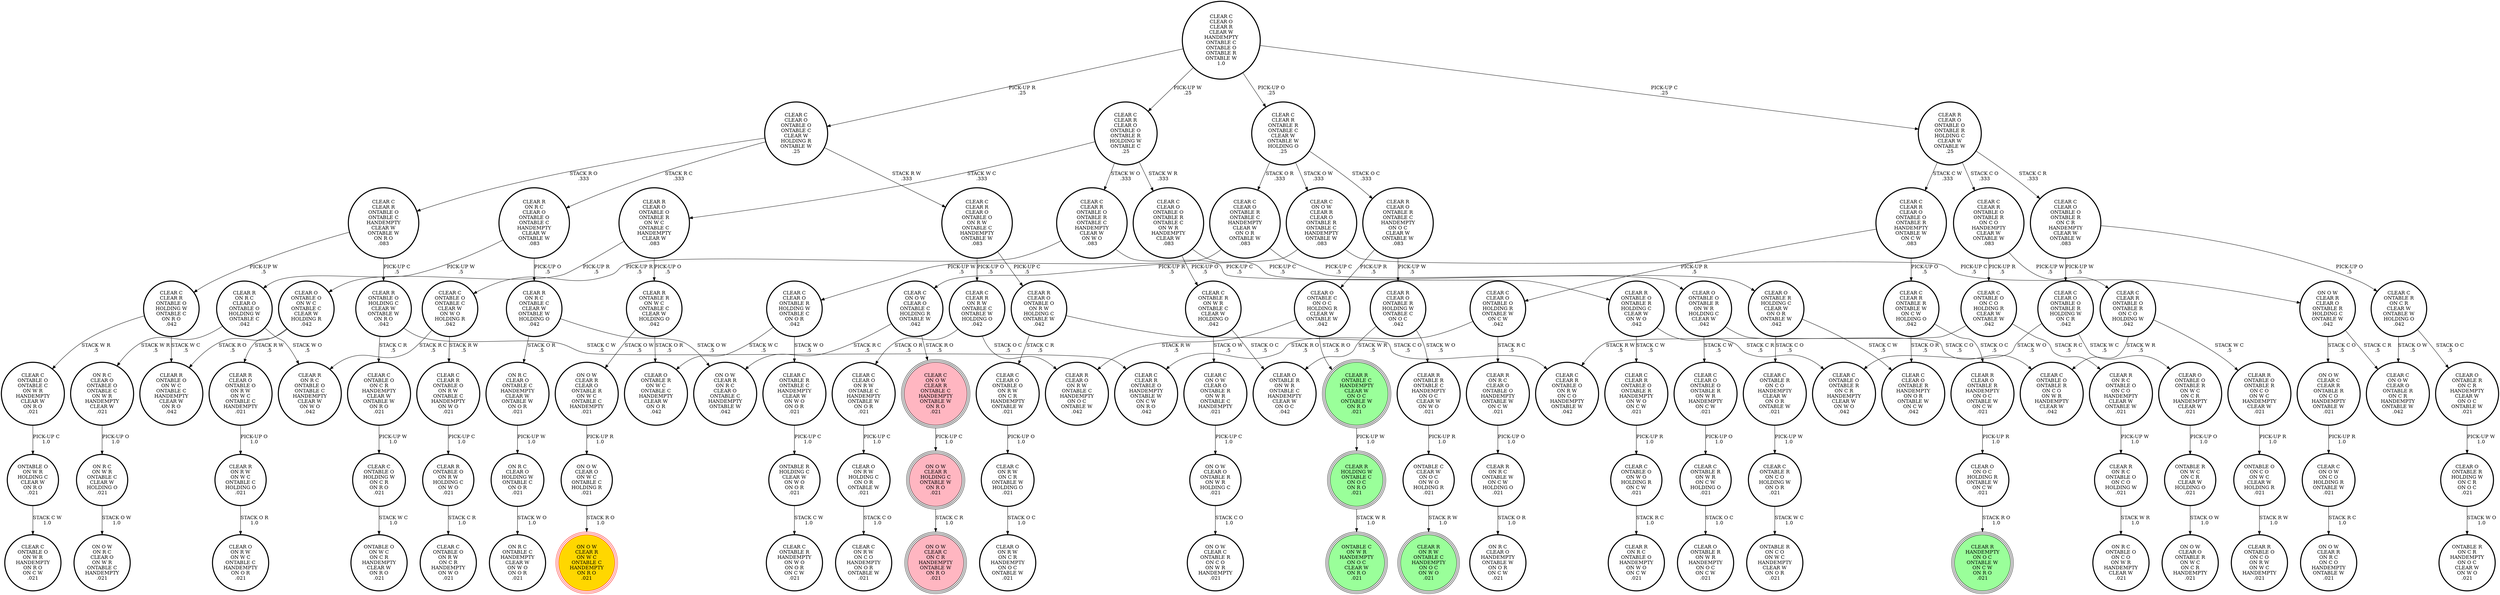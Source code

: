 digraph {
"ON O W\nCLEAR R\nCLEAR O\nONTABLE R\nHOLDING C\nONTABLE W\n.042\n" -> "ON O W\nCLEAR C\nCLEAR R\nONTABLE R\nON C O\nHANDEMPTY\nONTABLE W\n.021\n"[label="STACK C O\n.5\n"];
"ON O W\nCLEAR R\nCLEAR O\nONTABLE R\nHOLDING C\nONTABLE W\n.042\n" -> "CLEAR C\nON O W\nCLEAR O\nONTABLE R\nON C R\nHANDEMPTY\nONTABLE W\n.042\n"[label="STACK C R\n.5\n"];
"ONTABLE R\nON W C\nON C R\nCLEAR W\nHOLDING O\n.021\n" -> "ON O W\nCLEAR O\nONTABLE R\nON W C\nON C R\nHANDEMPTY\n.021\n"[label="STACK O W\n1.0\n"];
"CLEAR C\nCLEAR O\nONTABLE O\nONTABLE C\nCLEAR W\nHOLDING R\nONTABLE W\n.25\n" -> "CLEAR C\nCLEAR R\nONTABLE O\nONTABLE C\nHANDEMPTY\nCLEAR W\nONTABLE W\nON R O\n.083\n"[label="STACK R O\n.333\n"];
"CLEAR C\nCLEAR O\nONTABLE O\nONTABLE C\nCLEAR W\nHOLDING R\nONTABLE W\n.25\n" -> "CLEAR R\nON R C\nCLEAR O\nONTABLE O\nONTABLE C\nHANDEMPTY\nCLEAR W\nONTABLE W\n.083\n"[label="STACK R C\n.333\n"];
"CLEAR C\nCLEAR O\nONTABLE O\nONTABLE C\nCLEAR W\nHOLDING R\nONTABLE W\n.25\n" -> "CLEAR C\nCLEAR R\nCLEAR O\nONTABLE O\nON R W\nONTABLE C\nHANDEMPTY\nONTABLE W\n.083\n"[label="STACK R W\n.333\n"];
"CLEAR C\nCLEAR O\nONTABLE R\nHOLDING W\nONTABLE C\nON O R\n.042\n" -> "CLEAR O\nONTABLE R\nON W C\nONTABLE C\nHANDEMPTY\nCLEAR W\nON O R\n.042\n"[label="STACK W C\n.5\n"];
"CLEAR C\nCLEAR O\nONTABLE R\nHOLDING W\nONTABLE C\nON O R\n.042\n" -> "CLEAR C\nONTABLE R\nONTABLE C\nHANDEMPTY\nCLEAR W\nON W O\nON O R\n.021\n"[label="STACK W O\n.5\n"];
"CLEAR R\nONTABLE O\nONTABLE R\nHOLDING C\nCLEAR W\nON W O\n.042\n" -> "CLEAR C\nONTABLE O\nONTABLE R\nON C R\nHANDEMPTY\nCLEAR W\nON W O\n.042\n"[label="STACK C R\n.5\n"];
"CLEAR R\nONTABLE O\nONTABLE R\nHOLDING C\nCLEAR W\nON W O\n.042\n" -> "CLEAR C\nCLEAR R\nONTABLE O\nONTABLE R\nHANDEMPTY\nON W O\nON C W\n.021\n"[label="STACK C W\n.5\n"];
"ON O W\nCLEAR O\nONTABLE R\nON W R\nHOLDING C\n.021\n" -> "ON O W\nCLEAR C\nONTABLE R\nON C O\nON W R\nHANDEMPTY\n.021\n"[label="STACK C O\n1.0\n"];
"ONTABLE R\nHOLDING C\nCLEAR W\nON W O\nON O R\n.021\n" -> "CLEAR C\nONTABLE R\nHANDEMPTY\nON W O\nON O R\nON C W\n.021\n"[label="STACK C W\n1.0\n"];
"CLEAR C\nCLEAR R\nCLEAR O\nONTABLE O\nONTABLE R\nHOLDING W\nONTABLE C\n.25\n" -> "CLEAR C\nCLEAR O\nONTABLE O\nONTABLE R\nONTABLE C\nON W R\nHANDEMPTY\nCLEAR W\n.083\n"[label="STACK W R\n.333\n"];
"CLEAR C\nCLEAR R\nCLEAR O\nONTABLE O\nONTABLE R\nHOLDING W\nONTABLE C\n.25\n" -> "CLEAR R\nCLEAR O\nONTABLE O\nONTABLE R\nON W C\nONTABLE C\nHANDEMPTY\nCLEAR W\n.083\n"[label="STACK W C\n.333\n"];
"CLEAR C\nCLEAR R\nCLEAR O\nONTABLE O\nONTABLE R\nHOLDING W\nONTABLE C\n.25\n" -> "CLEAR C\nCLEAR R\nONTABLE O\nONTABLE R\nONTABLE C\nHANDEMPTY\nCLEAR W\nON W O\n.083\n"[label="STACK W O\n.333\n"];
"CLEAR C\nONTABLE R\nON W R\nONTABLE C\nCLEAR W\nHOLDING O\n.042\n" -> "CLEAR C\nON O W\nCLEAR O\nONTABLE R\nON W R\nONTABLE C\nHANDEMPTY\n.021\n"[label="STACK O W\n.5\n"];
"CLEAR C\nONTABLE R\nON W R\nONTABLE C\nCLEAR W\nHOLDING O\n.042\n" -> "CLEAR O\nONTABLE R\nON W R\nONTABLE C\nHANDEMPTY\nCLEAR W\nON O C\n.042\n"[label="STACK O C\n.5\n"];
"CLEAR R\nON R C\nONTABLE O\nON C O\nHANDEMPTY\nCLEAR W\nONTABLE W\n.021\n" -> "CLEAR R\nON R C\nONTABLE O\nON C O\nHOLDING W\n.021\n"[label="PICK-UP W\n1.0\n"];
"CLEAR C\nCLEAR O\nONTABLE O\nHOLDING R\nONTABLE W\nON C W\n.042\n" -> "CLEAR R\nON R C\nCLEAR O\nONTABLE O\nHANDEMPTY\nONTABLE W\nON C W\n.021\n"[label="STACK R C\n.5\n"];
"CLEAR C\nCLEAR O\nONTABLE O\nHOLDING R\nONTABLE W\nON C W\n.042\n" -> "CLEAR C\nCLEAR R\nONTABLE O\nHANDEMPTY\nONTABLE W\nON C W\nON R O\n.042\n"[label="STACK R O\n.5\n"];
"CLEAR C\nON O W\nCLEAR O\nONTABLE C\nHOLDING R\nONTABLE W\n.042\n" -> "CLEAR C\nON O W\nCLEAR R\nONTABLE C\nHANDEMPTY\nONTABLE W\nON R O\n.021\n"[label="STACK R O\n.5\n"];
"CLEAR C\nON O W\nCLEAR O\nONTABLE C\nHOLDING R\nONTABLE W\n.042\n" -> "ON O W\nCLEAR R\nON R C\nCLEAR O\nONTABLE C\nHANDEMPTY\nONTABLE W\n.042\n"[label="STACK R C\n.5\n"];
"CLEAR R\nONTABLE O\nON R W\nHOLDING C\nON W O\n.021\n" -> "CLEAR C\nONTABLE O\nON R W\nON C R\nHANDEMPTY\nON W O\n.021\n"[label="STACK C R\n1.0\n"];
"CLEAR C\nON O W\nCLEAR O\nONTABLE R\nON W R\nONTABLE C\nHANDEMPTY\n.021\n" -> "ON O W\nCLEAR O\nONTABLE R\nON W R\nHOLDING C\n.021\n"[label="PICK-UP C\n1.0\n"];
"CLEAR C\nCLEAR O\nONTABLE O\nON R W\nON C R\nHANDEMPTY\nONTABLE W\n.021\n" -> "CLEAR C\nON R W\nON C R\nONTABLE W\nHOLDING O\n.021\n"[label="PICK-UP O\n1.0\n"];
"CLEAR O\nONTABLE O\nON W C\nONTABLE C\nCLEAR W\nHOLDING R\n.042\n" -> "CLEAR R\nCLEAR O\nONTABLE O\nON R W\nON W C\nONTABLE C\nHANDEMPTY\n.021\n"[label="STACK R W\n.5\n"];
"CLEAR O\nONTABLE O\nON W C\nONTABLE C\nCLEAR W\nHOLDING R\n.042\n" -> "CLEAR R\nONTABLE O\nON W C\nONTABLE C\nHANDEMPTY\nCLEAR W\nON R O\n.042\n"[label="STACK R O\n.5\n"];
"CLEAR C\nON R W\nON C R\nONTABLE W\nHOLDING O\n.021\n" -> "CLEAR O\nON R W\nON C R\nHANDEMPTY\nON O C\nONTABLE W\n.021\n"[label="STACK O C\n1.0\n"];
"CLEAR C\nCLEAR R\nCLEAR O\nONTABLE O\nON R W\nONTABLE C\nHANDEMPTY\nONTABLE W\n.083\n" -> "CLEAR C\nCLEAR R\nON R W\nONTABLE C\nONTABLE W\nHOLDING O\n.042\n"[label="PICK-UP O\n.5\n"];
"CLEAR C\nCLEAR R\nCLEAR O\nONTABLE O\nON R W\nONTABLE C\nHANDEMPTY\nONTABLE W\n.083\n" -> "CLEAR R\nCLEAR O\nONTABLE O\nON R W\nHOLDING C\nONTABLE W\n.042\n"[label="PICK-UP C\n.5\n"];
"CLEAR C\nONTABLE R\nON C R\nCLEAR W\nONTABLE W\nHOLDING O\n.042\n" -> "CLEAR C\nON O W\nCLEAR O\nONTABLE R\nON C R\nHANDEMPTY\nONTABLE W\n.042\n"[label="STACK O W\n.5\n"];
"CLEAR C\nONTABLE R\nON C R\nCLEAR W\nONTABLE W\nHOLDING O\n.042\n" -> "CLEAR O\nONTABLE R\nON C R\nHANDEMPTY\nCLEAR W\nON O C\nONTABLE W\n.021\n"[label="STACK O C\n.5\n"];
"CLEAR R\nCLEAR O\nONTABLE R\nHANDEMPTY\nON O C\nONTABLE W\nON C W\n.021\n" -> "CLEAR O\nON O C\nHOLDING R\nONTABLE W\nON C W\n.021\n"[label="PICK-UP R\n1.0\n"];
"CLEAR C\nCLEAR O\nONTABLE R\nONTABLE C\nHANDEMPTY\nCLEAR W\nON O R\nONTABLE W\n.083\n" -> "CLEAR C\nCLEAR O\nONTABLE R\nHOLDING W\nONTABLE C\nON O R\n.042\n"[label="PICK-UP W\n.5\n"];
"CLEAR C\nCLEAR O\nONTABLE R\nONTABLE C\nHANDEMPTY\nCLEAR W\nON O R\nONTABLE W\n.083\n" -> "CLEAR O\nONTABLE R\nHOLDING C\nCLEAR W\nON O R\nONTABLE W\n.042\n"[label="PICK-UP C\n.5\n"];
"CLEAR C\nCLEAR R\nON R W\nONTABLE C\nONTABLE W\nHOLDING O\n.042\n" -> "CLEAR R\nCLEAR O\nON R W\nONTABLE C\nHANDEMPTY\nON O C\nONTABLE W\n.042\n"[label="STACK O C\n.5\n"];
"CLEAR C\nCLEAR R\nON R W\nONTABLE C\nONTABLE W\nHOLDING O\n.042\n" -> "CLEAR C\nCLEAR O\nON R W\nONTABLE C\nHANDEMPTY\nONTABLE W\nON O R\n.021\n"[label="STACK O R\n.5\n"];
"ON R C\nCLEAR O\nONTABLE O\nONTABLE C\nON W R\nHANDEMPTY\nCLEAR W\n.021\n" -> "ON R C\nON W R\nONTABLE C\nCLEAR W\nHOLDING O\n.021\n"[label="PICK-UP O\n1.0\n"];
"ON O W\nCLEAR C\nCLEAR R\nONTABLE R\nON C O\nHANDEMPTY\nONTABLE W\n.021\n" -> "CLEAR C\nON O W\nON C O\nHOLDING R\nONTABLE W\n.021\n"[label="PICK-UP R\n1.0\n"];
"CLEAR C\nCLEAR O\nONTABLE O\nONTABLE R\nON W R\nHANDEMPTY\nON C W\n.021\n" -> "CLEAR C\nONTABLE R\nON W R\nON C W\nHOLDING O\n.021\n"[label="PICK-UP O\n1.0\n"];
"CLEAR O\nONTABLE R\nON C R\nHANDEMPTY\nCLEAR W\nON O C\nONTABLE W\n.021\n" -> "CLEAR O\nONTABLE R\nHOLDING W\nON C R\nON O C\n.021\n"[label="PICK-UP W\n1.0\n"];
"CLEAR C\nONTABLE O\nON W O\nHOLDING R\nON C W\n.021\n" -> "CLEAR R\nON R C\nONTABLE O\nHANDEMPTY\nON W O\nON C W\n.021\n"[label="STACK R C\n1.0\n"];
"CLEAR C\nONTABLE O\nONTABLE C\nON W R\nHANDEMPTY\nCLEAR W\nON R O\n.021\n" -> "ONTABLE O\nON W R\nHOLDING C\nCLEAR W\nON R O\n.021\n"[label="PICK-UP C\n1.0\n"];
"CLEAR C\nCLEAR O\nCLEAR R\nCLEAR W\nHANDEMPTY\nONTABLE C\nONTABLE O\nONTABLE R\nONTABLE W\n1.0\n" -> "CLEAR C\nCLEAR R\nCLEAR O\nONTABLE O\nONTABLE R\nHOLDING W\nONTABLE C\n.25\n"[label="PICK-UP W\n.25\n"];
"CLEAR C\nCLEAR O\nCLEAR R\nCLEAR W\nHANDEMPTY\nONTABLE C\nONTABLE O\nONTABLE R\nONTABLE W\n1.0\n" -> "CLEAR C\nCLEAR O\nONTABLE O\nONTABLE C\nCLEAR W\nHOLDING R\nONTABLE W\n.25\n"[label="PICK-UP R\n.25\n"];
"CLEAR C\nCLEAR O\nCLEAR R\nCLEAR W\nHANDEMPTY\nONTABLE C\nONTABLE O\nONTABLE R\nONTABLE W\n1.0\n" -> "CLEAR C\nCLEAR R\nONTABLE R\nONTABLE C\nCLEAR W\nONTABLE W\nHOLDING O\n.25\n"[label="PICK-UP O\n.25\n"];
"CLEAR C\nCLEAR O\nCLEAR R\nCLEAR W\nHANDEMPTY\nONTABLE C\nONTABLE O\nONTABLE R\nONTABLE W\n1.0\n" -> "CLEAR R\nCLEAR O\nONTABLE O\nONTABLE R\nHOLDING C\nCLEAR W\nONTABLE W\n.25\n"[label="PICK-UP C\n.25\n"];
"CLEAR C\nON O W\nCLEAR R\nCLEAR O\nONTABLE R\nONTABLE C\nHANDEMPTY\nONTABLE W\n.083\n" -> "ON O W\nCLEAR R\nCLEAR O\nONTABLE R\nHOLDING C\nONTABLE W\n.042\n"[label="PICK-UP C\n.5\n"];
"CLEAR C\nON O W\nCLEAR R\nCLEAR O\nONTABLE R\nONTABLE C\nHANDEMPTY\nONTABLE W\n.083\n" -> "CLEAR C\nON O W\nCLEAR O\nONTABLE C\nHOLDING R\nONTABLE W\n.042\n"[label="PICK-UP R\n.5\n"];
"CLEAR R\nON R C\nONTABLE O\nON C O\nHOLDING W\n.021\n" -> "ON R C\nONTABLE O\nON C O\nON W R\nHANDEMPTY\nCLEAR W\n.021\n"[label="STACK W R\n1.0\n"];
"CLEAR C\nCLEAR O\nONTABLE O\nONTABLE R\nONTABLE C\nON W R\nHANDEMPTY\nCLEAR W\n.083\n" -> "CLEAR O\nONTABLE O\nONTABLE R\nON W R\nHOLDING C\nCLEAR W\n.042\n"[label="PICK-UP C\n.5\n"];
"CLEAR C\nCLEAR O\nONTABLE O\nONTABLE R\nONTABLE C\nON W R\nHANDEMPTY\nCLEAR W\n.083\n" -> "CLEAR C\nONTABLE R\nON W R\nONTABLE C\nCLEAR W\nHOLDING O\n.042\n"[label="PICK-UP O\n.5\n"];
"CLEAR R\nON R C\nCLEAR O\nONTABLE O\nHANDEMPTY\nONTABLE W\nON C W\n.021\n" -> "CLEAR R\nON R C\nONTABLE W\nON C W\nHOLDING O\n.021\n"[label="PICK-UP O\n1.0\n"];
"ONTABLE C\nCLEAR W\nON O C\nON W O\nHOLDING R\n.021\n" -> "CLEAR R\nON R W\nONTABLE C\nHANDEMPTY\nON O C\nON W O\n.021\n"[label="STACK R W\n1.0\n"];
"CLEAR R\nCLEAR O\nONTABLE O\nON R W\nON W C\nONTABLE C\nHANDEMPTY\n.021\n" -> "CLEAR R\nON R W\nON W C\nONTABLE C\nHOLDING O\n.021\n"[label="PICK-UP O\n1.0\n"];
"CLEAR C\nCLEAR R\nONTABLE O\nONTABLE R\nHANDEMPTY\nON W O\nON C W\n.021\n" -> "CLEAR C\nONTABLE O\nON W O\nHOLDING R\nON C W\n.021\n"[label="PICK-UP R\n1.0\n"];
"ON R C\nCLEAR O\nHOLDING W\nONTABLE C\nON O R\n.021\n" -> "ON R C\nONTABLE C\nHANDEMPTY\nCLEAR W\nON W O\nON O R\n.021\n"[label="STACK W O\n1.0\n"];
"CLEAR O\nONTABLE O\nONTABLE R\nON W C\nON C R\nHANDEMPTY\nCLEAR W\n.021\n" -> "ONTABLE R\nON W C\nON C R\nCLEAR W\nHOLDING O\n.021\n"[label="PICK-UP O\n1.0\n"];
"CLEAR O\nONTABLE O\nONTABLE R\nON W R\nHOLDING C\nCLEAR W\n.042\n" -> "CLEAR C\nONTABLE O\nONTABLE R\nON C O\nON W R\nHANDEMPTY\nCLEAR W\n.042\n"[label="STACK C O\n.5\n"];
"CLEAR O\nONTABLE O\nONTABLE R\nON W R\nHOLDING C\nCLEAR W\n.042\n" -> "CLEAR C\nCLEAR O\nONTABLE O\nONTABLE R\nON W R\nHANDEMPTY\nON C W\n.021\n"[label="STACK C W\n.5\n"];
"CLEAR R\nON R C\nONTABLE W\nON C W\nHOLDING O\n.021\n" -> "ON R C\nCLEAR O\nHANDEMPTY\nONTABLE W\nON O R\nON C W\n.021\n"[label="STACK O R\n1.0\n"];
"CLEAR R\nON R C\nCLEAR O\nONTABLE O\nHOLDING W\nONTABLE C\n.042\n" -> "ON R C\nCLEAR O\nONTABLE O\nONTABLE C\nON W R\nHANDEMPTY\nCLEAR W\n.021\n"[label="STACK W R\n.5\n"];
"CLEAR R\nON R C\nCLEAR O\nONTABLE O\nHOLDING W\nONTABLE C\n.042\n" -> "CLEAR R\nON R C\nONTABLE O\nONTABLE C\nHANDEMPTY\nCLEAR W\nON W O\n.042\n"[label="STACK W O\n.5\n"];
"CLEAR C\nCLEAR O\nONTABLE O\nONTABLE R\nON C R\nHANDEMPTY\nCLEAR W\nONTABLE W\n.083\n" -> "CLEAR C\nCLEAR O\nONTABLE O\nONTABLE R\nHOLDING W\nON C R\n.042\n"[label="PICK-UP W\n.5\n"];
"CLEAR C\nCLEAR O\nONTABLE O\nONTABLE R\nON C R\nHANDEMPTY\nCLEAR W\nONTABLE W\n.083\n" -> "CLEAR C\nONTABLE R\nON C R\nCLEAR W\nONTABLE W\nHOLDING O\n.042\n"[label="PICK-UP O\n.5\n"];
"CLEAR C\nCLEAR R\nONTABLE O\nHOLDING W\nONTABLE C\nON R O\n.042\n" -> "CLEAR C\nONTABLE O\nONTABLE C\nON W R\nHANDEMPTY\nCLEAR W\nON R O\n.021\n"[label="STACK W R\n.5\n"];
"CLEAR C\nCLEAR R\nONTABLE O\nHOLDING W\nONTABLE C\nON R O\n.042\n" -> "CLEAR R\nONTABLE O\nON W C\nONTABLE C\nHANDEMPTY\nCLEAR W\nON R O\n.042\n"[label="STACK W C\n.5\n"];
"CLEAR R\nON R W\nON W C\nONTABLE C\nHOLDING O\n.021\n" -> "CLEAR O\nON R W\nON W C\nONTABLE C\nHANDEMPTY\nON O R\n.021\n"[label="STACK O R\n1.0\n"];
"CLEAR C\nCLEAR R\nCLEAR O\nONTABLE O\nONTABLE R\nHANDEMPTY\nONTABLE W\nON C W\n.083\n" -> "CLEAR C\nCLEAR O\nONTABLE O\nHOLDING R\nONTABLE W\nON C W\n.042\n"[label="PICK-UP R\n.5\n"];
"CLEAR C\nCLEAR R\nCLEAR O\nONTABLE O\nONTABLE R\nHANDEMPTY\nONTABLE W\nON C W\n.083\n" -> "CLEAR C\nCLEAR R\nONTABLE R\nONTABLE W\nON C W\nHOLDING O\n.042\n"[label="PICK-UP O\n.5\n"];
"CLEAR R\nCLEAR O\nONTABLE R\nHOLDING W\nONTABLE C\nON O C\n.042\n" -> "CLEAR R\nONTABLE R\nONTABLE C\nHANDEMPTY\nON O C\nCLEAR W\nON W O\n.021\n"[label="STACK W O\n.5\n"];
"CLEAR R\nCLEAR O\nONTABLE R\nHOLDING W\nONTABLE C\nON O C\n.042\n" -> "CLEAR O\nONTABLE R\nON W R\nONTABLE C\nHANDEMPTY\nCLEAR W\nON O C\n.042\n"[label="STACK W R\n.5\n"];
"CLEAR R\nONTABLE R\nONTABLE C\nHANDEMPTY\nON O C\nCLEAR W\nON W O\n.021\n" -> "ONTABLE C\nCLEAR W\nON O C\nON W O\nHOLDING R\n.021\n"[label="PICK-UP R\n1.0\n"];
"CLEAR C\nCLEAR R\nONTABLE R\nONTABLE C\nCLEAR W\nONTABLE W\nHOLDING O\n.25\n" -> "CLEAR C\nCLEAR O\nONTABLE R\nONTABLE C\nHANDEMPTY\nCLEAR W\nON O R\nONTABLE W\n.083\n"[label="STACK O R\n.333\n"];
"CLEAR C\nCLEAR R\nONTABLE R\nONTABLE C\nCLEAR W\nONTABLE W\nHOLDING O\n.25\n" -> "CLEAR R\nCLEAR O\nONTABLE R\nONTABLE C\nHANDEMPTY\nON O C\nCLEAR W\nONTABLE W\n.083\n"[label="STACK O C\n.333\n"];
"CLEAR C\nCLEAR R\nONTABLE R\nONTABLE C\nCLEAR W\nONTABLE W\nHOLDING O\n.25\n" -> "CLEAR C\nON O W\nCLEAR R\nCLEAR O\nONTABLE R\nONTABLE C\nHANDEMPTY\nONTABLE W\n.083\n"[label="STACK O W\n.333\n"];
"CLEAR C\nCLEAR O\nONTABLE O\nONTABLE R\nHOLDING W\nON C R\n.042\n" -> "CLEAR O\nONTABLE O\nONTABLE R\nON W C\nON C R\nHANDEMPTY\nCLEAR W\n.021\n"[label="STACK W C\n.5\n"];
"CLEAR C\nCLEAR O\nONTABLE O\nONTABLE R\nHOLDING W\nON C R\n.042\n" -> "CLEAR C\nONTABLE O\nONTABLE R\nON C R\nHANDEMPTY\nCLEAR W\nON W O\n.042\n"[label="STACK W O\n.5\n"];
"CLEAR C\nCLEAR O\nON R W\nONTABLE C\nHANDEMPTY\nONTABLE W\nON O R\n.021\n" -> "CLEAR O\nON R W\nHOLDING C\nON O R\nONTABLE W\n.021\n"[label="PICK-UP C\n1.0\n"];
"CLEAR C\nONTABLE R\nON C O\nHANDEMPTY\nCLEAR W\nON O R\nONTABLE W\n.021\n" -> "CLEAR C\nONTABLE R\nON C O\nHOLDING W\nON O R\n.021\n"[label="PICK-UP W\n1.0\n"];
"CLEAR R\nCLEAR O\nONTABLE O\nONTABLE R\nHOLDING C\nCLEAR W\nONTABLE W\n.25\n" -> "CLEAR C\nCLEAR O\nONTABLE O\nONTABLE R\nON C R\nHANDEMPTY\nCLEAR W\nONTABLE W\n.083\n"[label="STACK C R\n.333\n"];
"CLEAR R\nCLEAR O\nONTABLE O\nONTABLE R\nHOLDING C\nCLEAR W\nONTABLE W\n.25\n" -> "CLEAR C\nCLEAR R\nONTABLE O\nONTABLE R\nON C O\nHANDEMPTY\nCLEAR W\nONTABLE W\n.083\n"[label="STACK C O\n.333\n"];
"CLEAR R\nCLEAR O\nONTABLE O\nONTABLE R\nHOLDING C\nCLEAR W\nONTABLE W\n.25\n" -> "CLEAR C\nCLEAR R\nCLEAR O\nONTABLE O\nONTABLE R\nHANDEMPTY\nONTABLE W\nON C W\n.083\n"[label="STACK C W\n.333\n"];
"CLEAR O\nONTABLE C\nON O C\nHOLDING R\nCLEAR W\nONTABLE W\n.042\n" -> "CLEAR R\nCLEAR O\nON R W\nONTABLE C\nHANDEMPTY\nON O C\nONTABLE W\n.042\n"[label="STACK R W\n.5\n"];
"CLEAR O\nONTABLE C\nON O C\nHOLDING R\nCLEAR W\nONTABLE W\n.042\n" -> "CLEAR R\nONTABLE C\nHANDEMPTY\nCLEAR W\nON O C\nONTABLE W\nON R O\n.021\n"[label="STACK R O\n.5\n"];
"CLEAR C\nCLEAR R\nONTABLE R\nONTABLE W\nON C W\nHOLDING O\n.042\n" -> "CLEAR C\nCLEAR O\nONTABLE R\nHANDEMPTY\nON O R\nONTABLE W\nON C W\n.042\n"[label="STACK O R\n.5\n"];
"CLEAR C\nCLEAR R\nONTABLE R\nONTABLE W\nON C W\nHOLDING O\n.042\n" -> "CLEAR R\nCLEAR O\nONTABLE R\nHANDEMPTY\nON O C\nONTABLE W\nON C W\n.021\n"[label="STACK O C\n.5\n"];
"CLEAR R\nCLEAR O\nONTABLE R\nONTABLE C\nHANDEMPTY\nON O C\nCLEAR W\nONTABLE W\n.083\n" -> "CLEAR O\nONTABLE C\nON O C\nHOLDING R\nCLEAR W\nONTABLE W\n.042\n"[label="PICK-UP R\n.5\n"];
"CLEAR R\nCLEAR O\nONTABLE R\nONTABLE C\nHANDEMPTY\nON O C\nCLEAR W\nONTABLE W\n.083\n" -> "CLEAR R\nCLEAR O\nONTABLE R\nHOLDING W\nONTABLE C\nON O C\n.042\n"[label="PICK-UP W\n.5\n"];
"CLEAR C\nONTABLE R\nON C O\nHOLDING W\nON O R\n.021\n" -> "ONTABLE R\nON C O\nON W C\nHANDEMPTY\nCLEAR W\nON O R\n.021\n"[label="STACK W C\n1.0\n"];
"CLEAR C\nONTABLE R\nONTABLE C\nHANDEMPTY\nCLEAR W\nON W O\nON O R\n.021\n" -> "ONTABLE R\nHOLDING C\nCLEAR W\nON W O\nON O R\n.021\n"[label="PICK-UP C\n1.0\n"];
"ONTABLE O\nON W R\nHOLDING C\nCLEAR W\nON R O\n.021\n" -> "CLEAR C\nONTABLE O\nON W R\nHANDEMPTY\nON R O\nON C W\n.021\n"[label="STACK C W\n1.0\n"];
"ON R C\nON W R\nONTABLE C\nCLEAR W\nHOLDING O\n.021\n" -> "ON O W\nON R C\nCLEAR O\nON W R\nONTABLE C\nHANDEMPTY\n.021\n"[label="STACK O W\n1.0\n"];
"CLEAR O\nONTABLE R\nHOLDING W\nON C R\nON O C\n.021\n" -> "ONTABLE R\nON C R\nHANDEMPTY\nON O C\nCLEAR W\nON W O\n.021\n"[label="STACK W O\n1.0\n"];
"CLEAR R\nONTABLE O\nONTABLE R\nON C O\nON W C\nHANDEMPTY\nCLEAR W\n.021\n" -> "ONTABLE O\nON C O\nON W C\nCLEAR W\nHOLDING R\n.021\n"[label="PICK-UP R\n1.0\n"];
"ONTABLE O\nON C O\nON W C\nCLEAR W\nHOLDING R\n.021\n" -> "CLEAR R\nONTABLE O\nON C O\nON R W\nON W C\nHANDEMPTY\n.021\n"[label="STACK R W\n1.0\n"];
"CLEAR R\nONTABLE R\nON W C\nONTABLE C\nCLEAR W\nHOLDING O\n.042\n" -> "CLEAR O\nONTABLE R\nON W C\nONTABLE C\nHANDEMPTY\nCLEAR W\nON O R\n.042\n"[label="STACK O R\n.5\n"];
"CLEAR R\nONTABLE R\nON W C\nONTABLE C\nCLEAR W\nHOLDING O\n.042\n" -> "ON O W\nCLEAR R\nCLEAR O\nONTABLE R\nON W C\nONTABLE C\nHANDEMPTY\n.021\n"[label="STACK O W\n.5\n"];
"CLEAR O\nONTABLE R\nHOLDING C\nCLEAR W\nON O R\nONTABLE W\n.042\n" -> "CLEAR C\nCLEAR O\nONTABLE R\nHANDEMPTY\nON O R\nONTABLE W\nON C W\n.042\n"[label="STACK C W\n.5\n"];
"CLEAR O\nONTABLE R\nHOLDING C\nCLEAR W\nON O R\nONTABLE W\n.042\n" -> "CLEAR C\nONTABLE R\nON C O\nHANDEMPTY\nCLEAR W\nON O R\nONTABLE W\n.021\n"[label="STACK C O\n.5\n"];
"CLEAR C\nON O W\nCLEAR R\nONTABLE C\nHANDEMPTY\nONTABLE W\nON R O\n.021\n" -> "ON O W\nCLEAR R\nHOLDING C\nONTABLE W\nON R O\n.021\n"[label="PICK-UP C\n1.0\n"];
"CLEAR C\nCLEAR R\nONTABLE O\nON R W\nONTABLE C\nHANDEMPTY\nON W O\n.021\n" -> "CLEAR R\nONTABLE O\nON R W\nHOLDING C\nON W O\n.021\n"[label="PICK-UP C\n1.0\n"];
"CLEAR C\nONTABLE O\nHOLDING W\nON C R\nON R O\n.021\n" -> "ONTABLE O\nON W C\nON C R\nHANDEMPTY\nCLEAR W\nON R O\n.021\n"[label="STACK W C\n1.0\n"];
"ON O W\nCLEAR O\nON W C\nONTABLE C\nHOLDING R\n.021\n" -> "ON O W\nCLEAR R\nON W C\nONTABLE C\nHANDEMPTY\nON R O\n.021\n"[label="STACK R O\n1.0\n"];
"CLEAR R\nCLEAR O\nONTABLE O\nON R W\nHOLDING C\nONTABLE W\n.042\n" -> "CLEAR C\nCLEAR R\nONTABLE O\nON R W\nON C O\nHANDEMPTY\nONTABLE W\n.042\n"[label="STACK C O\n.5\n"];
"CLEAR R\nCLEAR O\nONTABLE O\nON R W\nHOLDING C\nONTABLE W\n.042\n" -> "CLEAR C\nCLEAR O\nONTABLE O\nON R W\nON C R\nHANDEMPTY\nONTABLE W\n.021\n"[label="STACK C R\n.5\n"];
"CLEAR R\nCLEAR O\nONTABLE O\nONTABLE R\nON W C\nONTABLE C\nHANDEMPTY\nCLEAR W\n.083\n" -> "CLEAR R\nONTABLE R\nON W C\nONTABLE C\nCLEAR W\nHOLDING O\n.042\n"[label="PICK-UP O\n.5\n"];
"CLEAR R\nCLEAR O\nONTABLE O\nONTABLE R\nON W C\nONTABLE C\nHANDEMPTY\nCLEAR W\n.083\n" -> "CLEAR O\nONTABLE O\nON W C\nONTABLE C\nCLEAR W\nHOLDING R\n.042\n"[label="PICK-UP R\n.5\n"];
"ON O W\nCLEAR R\nCLEAR O\nONTABLE R\nON W C\nONTABLE C\nHANDEMPTY\n.021\n" -> "ON O W\nCLEAR O\nON W C\nONTABLE C\nHOLDING R\n.021\n"[label="PICK-UP R\n1.0\n"];
"ON O W\nCLEAR R\nHOLDING C\nONTABLE W\nON R O\n.021\n" -> "ON O W\nCLEAR C\nON C R\nHANDEMPTY\nONTABLE W\nON R O\n.021\n"[label="STACK C R\n1.0\n"];
"CLEAR C\nCLEAR R\nONTABLE O\nONTABLE R\nON C O\nHANDEMPTY\nCLEAR W\nONTABLE W\n.083\n" -> "CLEAR C\nCLEAR R\nONTABLE O\nONTABLE R\nON C O\nHOLDING W\n.042\n"[label="PICK-UP W\n.5\n"];
"CLEAR C\nCLEAR R\nONTABLE O\nONTABLE R\nON C O\nHANDEMPTY\nCLEAR W\nONTABLE W\n.083\n" -> "CLEAR C\nONTABLE O\nON C O\nHOLDING R\nCLEAR W\nONTABLE W\n.042\n"[label="PICK-UP R\n.5\n"];
"CLEAR C\nCLEAR R\nONTABLE O\nONTABLE C\nHANDEMPTY\nCLEAR W\nONTABLE W\nON R O\n.083\n" -> "CLEAR C\nCLEAR R\nONTABLE O\nHOLDING W\nONTABLE C\nON R O\n.042\n"[label="PICK-UP W\n.5\n"];
"CLEAR C\nCLEAR R\nONTABLE O\nONTABLE C\nHANDEMPTY\nCLEAR W\nONTABLE W\nON R O\n.083\n" -> "CLEAR R\nONTABLE O\nHOLDING C\nCLEAR W\nONTABLE W\nON R O\n.042\n"[label="PICK-UP C\n.5\n"];
"CLEAR C\nONTABLE O\nONTABLE C\nCLEAR W\nON W O\nHOLDING R\n.042\n" -> "CLEAR R\nON R C\nONTABLE O\nONTABLE C\nHANDEMPTY\nCLEAR W\nON W O\n.042\n"[label="STACK R C\n.5\n"];
"CLEAR C\nONTABLE O\nONTABLE C\nCLEAR W\nON W O\nHOLDING R\n.042\n" -> "CLEAR C\nCLEAR R\nONTABLE O\nON R W\nONTABLE C\nHANDEMPTY\nON W O\n.021\n"[label="STACK R W\n.5\n"];
"CLEAR C\nONTABLE R\nON W R\nON C W\nHOLDING O\n.021\n" -> "CLEAR O\nONTABLE R\nON W R\nHANDEMPTY\nON O C\nON C W\n.021\n"[label="STACK O C\n1.0\n"];
"CLEAR O\nON O C\nHOLDING R\nONTABLE W\nON C W\n.021\n" -> "CLEAR R\nHANDEMPTY\nON O C\nONTABLE W\nON C W\nON R O\n.021\n"[label="STACK R O\n1.0\n"];
"CLEAR R\nHOLDING W\nONTABLE C\nON O C\nON R O\n.021\n" -> "ONTABLE C\nON W R\nHANDEMPTY\nON O C\nCLEAR W\nON R O\n.021\n"[label="STACK W R\n1.0\n"];
"CLEAR C\nON O W\nON C O\nHOLDING R\nONTABLE W\n.021\n" -> "ON O W\nCLEAR R\nON R C\nON C O\nHANDEMPTY\nONTABLE W\n.021\n"[label="STACK R C\n1.0\n"];
"CLEAR R\nON R C\nONTABLE C\nCLEAR W\nONTABLE W\nHOLDING O\n.042\n" -> "ON R C\nCLEAR O\nONTABLE C\nHANDEMPTY\nCLEAR W\nONTABLE W\nON O R\n.021\n"[label="STACK O R\n.5\n"];
"CLEAR R\nON R C\nONTABLE C\nCLEAR W\nONTABLE W\nHOLDING O\n.042\n" -> "ON O W\nCLEAR R\nON R C\nCLEAR O\nONTABLE C\nHANDEMPTY\nONTABLE W\n.042\n"[label="STACK O W\n.5\n"];
"CLEAR C\nCLEAR R\nONTABLE O\nONTABLE R\nON C O\nHOLDING W\n.042\n" -> "CLEAR C\nONTABLE O\nONTABLE R\nON C O\nON W R\nHANDEMPTY\nCLEAR W\n.042\n"[label="STACK W R\n.5\n"];
"CLEAR C\nCLEAR R\nONTABLE O\nONTABLE R\nON C O\nHOLDING W\n.042\n" -> "CLEAR R\nONTABLE O\nONTABLE R\nON C O\nON W C\nHANDEMPTY\nCLEAR W\n.021\n"[label="STACK W C\n.5\n"];
"CLEAR C\nONTABLE O\nON C O\nHOLDING R\nCLEAR W\nONTABLE W\n.042\n" -> "CLEAR C\nCLEAR R\nONTABLE O\nON R W\nON C O\nHANDEMPTY\nONTABLE W\n.042\n"[label="STACK R W\n.5\n"];
"CLEAR C\nONTABLE O\nON C O\nHOLDING R\nCLEAR W\nONTABLE W\n.042\n" -> "CLEAR R\nON R C\nONTABLE O\nON C O\nHANDEMPTY\nCLEAR W\nONTABLE W\n.021\n"[label="STACK R C\n.5\n"];
"CLEAR C\nONTABLE O\nON C R\nHANDEMPTY\nCLEAR W\nONTABLE W\nON R O\n.021\n" -> "CLEAR C\nONTABLE O\nHOLDING W\nON C R\nON R O\n.021\n"[label="PICK-UP W\n1.0\n"];
"ON R C\nCLEAR O\nONTABLE C\nHANDEMPTY\nCLEAR W\nONTABLE W\nON O R\n.021\n" -> "ON R C\nCLEAR O\nHOLDING W\nONTABLE C\nON O R\n.021\n"[label="PICK-UP W\n1.0\n"];
"CLEAR C\nCLEAR R\nONTABLE O\nONTABLE R\nONTABLE C\nHANDEMPTY\nCLEAR W\nON W O\n.083\n" -> "CLEAR C\nONTABLE O\nONTABLE C\nCLEAR W\nON W O\nHOLDING R\n.042\n"[label="PICK-UP R\n.5\n"];
"CLEAR C\nCLEAR R\nONTABLE O\nONTABLE R\nONTABLE C\nHANDEMPTY\nCLEAR W\nON W O\n.083\n" -> "CLEAR R\nONTABLE O\nONTABLE R\nHOLDING C\nCLEAR W\nON W O\n.042\n"[label="PICK-UP C\n.5\n"];
"CLEAR R\nON R C\nCLEAR O\nONTABLE O\nONTABLE C\nHANDEMPTY\nCLEAR W\nONTABLE W\n.083\n" -> "CLEAR R\nON R C\nCLEAR O\nONTABLE O\nHOLDING W\nONTABLE C\n.042\n"[label="PICK-UP W\n.5\n"];
"CLEAR R\nON R C\nCLEAR O\nONTABLE O\nONTABLE C\nHANDEMPTY\nCLEAR W\nONTABLE W\n.083\n" -> "CLEAR R\nON R C\nONTABLE C\nCLEAR W\nONTABLE W\nHOLDING O\n.042\n"[label="PICK-UP O\n.5\n"];
"CLEAR R\nONTABLE O\nHOLDING C\nCLEAR W\nONTABLE W\nON R O\n.042\n" -> "CLEAR C\nONTABLE O\nON C R\nHANDEMPTY\nCLEAR W\nONTABLE W\nON R O\n.021\n"[label="STACK C R\n.5\n"];
"CLEAR R\nONTABLE O\nHOLDING C\nCLEAR W\nONTABLE W\nON R O\n.042\n" -> "CLEAR C\nCLEAR R\nONTABLE O\nHANDEMPTY\nONTABLE W\nON C W\nON R O\n.042\n"[label="STACK C W\n.5\n"];
"CLEAR O\nON R W\nHOLDING C\nON O R\nONTABLE W\n.021\n" -> "CLEAR C\nON R W\nON C O\nHANDEMPTY\nON O R\nONTABLE W\n.021\n"[label="STACK C O\n1.0\n"];
"CLEAR R\nONTABLE C\nHANDEMPTY\nCLEAR W\nON O C\nONTABLE W\nON R O\n.021\n" -> "CLEAR R\nHOLDING W\nONTABLE C\nON O C\nON R O\n.021\n"[label="PICK-UP W\n1.0\n"];
"ON O W\nCLEAR O\nONTABLE R\nON W C\nON C R\nHANDEMPTY\n.021\n" [shape=circle, penwidth=3];
"CLEAR C\nONTABLE O\nONTABLE R\nON C O\nON W R\nHANDEMPTY\nCLEAR W\n.042\n" [shape=circle, penwidth=3];
"CLEAR O\nONTABLE R\nON W C\nONTABLE C\nHANDEMPTY\nCLEAR W\nON O R\n.042\n" [shape=circle, penwidth=3];
"ON O W\nCLEAR C\nONTABLE R\nON C O\nON W R\nHANDEMPTY\n.021\n" [shape=circle, penwidth=3];
"CLEAR C\nONTABLE O\nON W R\nHANDEMPTY\nON R O\nON C W\n.021\n" [shape=circle, penwidth=3];
"CLEAR O\nON R W\nON C R\nHANDEMPTY\nON O C\nONTABLE W\n.021\n" [shape=circle, penwidth=3];
"CLEAR C\nONTABLE O\nONTABLE R\nON C R\nHANDEMPTY\nCLEAR W\nON W O\n.042\n" [shape=circle, penwidth=3];
"CLEAR C\nCLEAR R\nONTABLE O\nHANDEMPTY\nONTABLE W\nON C W\nON R O\n.042\n" [shape=circle, penwidth=3];
"ONTABLE R\nON C R\nHANDEMPTY\nON O C\nCLEAR W\nON W O\n.021\n" [shape=circle, penwidth=3];
"ON O W\nON R C\nCLEAR O\nON W R\nONTABLE C\nHANDEMPTY\n.021\n" [shape=circle, penwidth=3];
"ON O W\nCLEAR R\nON R C\nON C O\nHANDEMPTY\nONTABLE W\n.021\n" [shape=circle, penwidth=3];
"ON O W\nCLEAR C\nON C R\nHANDEMPTY\nONTABLE W\nON R O\n.021\n" [shape=circle, style=filled, fillcolor=lightpink, peripheries=3];
"ONTABLE R\nON C O\nON W C\nHANDEMPTY\nCLEAR W\nON O R\n.021\n" [shape=circle, penwidth=3];
"ON O W\nCLEAR R\nON R C\nCLEAR O\nONTABLE C\nHANDEMPTY\nONTABLE W\n.042\n" [shape=circle, penwidth=3];
"CLEAR R\nONTABLE O\nON W C\nONTABLE C\nHANDEMPTY\nCLEAR W\nON R O\n.042\n" [shape=circle, penwidth=3];
"CLEAR C\nONTABLE O\nON R W\nON C R\nHANDEMPTY\nON W O\n.021\n" [shape=circle, penwidth=3];
"ON R C\nONTABLE O\nON C O\nON W R\nHANDEMPTY\nCLEAR W\n.021\n" [shape=circle, penwidth=3];
"CLEAR C\nONTABLE R\nHANDEMPTY\nON W O\nON O R\nON C W\n.021\n" [shape=circle, penwidth=3];
"CLEAR R\nONTABLE O\nON C O\nON R W\nON W C\nHANDEMPTY\n.021\n" [shape=circle, penwidth=3];
"CLEAR C\nCLEAR R\nONTABLE O\nON R W\nON C O\nHANDEMPTY\nONTABLE W\n.042\n" [shape=circle, penwidth=3];
"CLEAR C\nON R W\nON C O\nHANDEMPTY\nON O R\nONTABLE W\n.021\n" [shape=circle, penwidth=3];
"ONTABLE C\nON W R\nHANDEMPTY\nON O C\nCLEAR W\nON R O\n.021\n" [shape=circle, style=filled, fillcolor=palegreen1, peripheries=3];
"ON R C\nONTABLE C\nHANDEMPTY\nCLEAR W\nON W O\nON O R\n.021\n" [shape=circle, penwidth=3];
"CLEAR C\nCLEAR O\nONTABLE R\nHANDEMPTY\nON O R\nONTABLE W\nON C W\n.042\n" [shape=circle, penwidth=3];
"CLEAR C\nON O W\nCLEAR O\nONTABLE R\nON C R\nHANDEMPTY\nONTABLE W\n.042\n" [shape=circle, penwidth=3];
"CLEAR R\nON R W\nONTABLE C\nHANDEMPTY\nON O C\nON W O\n.021\n" [shape=circle, style=filled, fillcolor=palegreen1, peripheries=3];
"ON R C\nCLEAR O\nHANDEMPTY\nONTABLE W\nON O R\nON C W\n.021\n" [shape=circle, penwidth=3];
"CLEAR R\nHANDEMPTY\nON O C\nONTABLE W\nON C W\nON R O\n.021\n" [shape=circle, style=filled, fillcolor=palegreen1, peripheries=3];
"ONTABLE O\nON W C\nON C R\nHANDEMPTY\nCLEAR W\nON R O\n.021\n" [shape=circle, penwidth=3];
"CLEAR R\nON R C\nONTABLE O\nONTABLE C\nHANDEMPTY\nCLEAR W\nON W O\n.042\n" [shape=circle, penwidth=3];
"CLEAR R\nCLEAR O\nON R W\nONTABLE C\nHANDEMPTY\nON O C\nONTABLE W\n.042\n" [shape=circle, penwidth=3];
"CLEAR O\nON R W\nON W C\nONTABLE C\nHANDEMPTY\nON O R\n.021\n" [shape=circle, penwidth=3];
"CLEAR R\nON R C\nONTABLE O\nHANDEMPTY\nON W O\nON C W\n.021\n" [shape=circle, penwidth=3];
"CLEAR O\nONTABLE R\nON W R\nONTABLE C\nHANDEMPTY\nCLEAR W\nON O C\n.042\n" [shape=circle, penwidth=3];
"CLEAR O\nONTABLE R\nON W R\nHANDEMPTY\nON O C\nON C W\n.021\n" [shape=circle, penwidth=3];
"ON O W\nCLEAR R\nON W C\nONTABLE C\nHANDEMPTY\nON R O\n.021\n" [shape=circle, style=filled color=red, fillcolor=gold, peripheries=3];
"CLEAR C\nCLEAR O\nONTABLE O\nONTABLE R\nON W R\nHANDEMPTY\nON C W\n.021\n" [shape=circle, penwidth=3];
"ON O W\nCLEAR O\nONTABLE R\nON W C\nON C R\nHANDEMPTY\n.021\n" [shape=circle, penwidth=3];
"CLEAR C\nONTABLE O\nONTABLE R\nON C O\nON W R\nHANDEMPTY\nCLEAR W\n.042\n" [shape=circle, penwidth=3];
"CLEAR O\nONTABLE R\nON W C\nONTABLE C\nHANDEMPTY\nCLEAR W\nON O R\n.042\n" [shape=circle, penwidth=3];
"ON R C\nCLEAR O\nHOLDING W\nONTABLE C\nON O R\n.021\n" [shape=circle, penwidth=3];
"ON O W\nCLEAR C\nONTABLE R\nON C O\nON W R\nHANDEMPTY\n.021\n" [shape=circle, penwidth=3];
"CLEAR C\nONTABLE O\nON W R\nHANDEMPTY\nON R O\nON C W\n.021\n" [shape=circle, penwidth=3];
"CLEAR C\nONTABLE R\nONTABLE C\nHANDEMPTY\nCLEAR W\nON W O\nON O R\n.021\n" [shape=circle, penwidth=3];
"CLEAR O\nONTABLE R\nHOLDING C\nCLEAR W\nON O R\nONTABLE W\n.042\n" [shape=circle, penwidth=3];
"CLEAR O\nON R W\nON C R\nHANDEMPTY\nON O C\nONTABLE W\n.021\n" [shape=circle, penwidth=3];
"CLEAR C\nONTABLE R\nON C O\nHOLDING W\nON O R\n.021\n" [shape=circle, penwidth=3];
"CLEAR R\nON R C\nCLEAR O\nONTABLE O\nHANDEMPTY\nONTABLE W\nON C W\n.021\n" [shape=circle, penwidth=3];
"CLEAR C\nONTABLE O\nONTABLE R\nON C R\nHANDEMPTY\nCLEAR W\nON W O\n.042\n" [shape=circle, penwidth=3];
"CLEAR C\nCLEAR R\nONTABLE O\nONTABLE C\nHANDEMPTY\nCLEAR W\nONTABLE W\nON R O\n.083\n" [shape=circle, penwidth=3];
"CLEAR C\nCLEAR R\nONTABLE O\nHANDEMPTY\nONTABLE W\nON C W\nON R O\n.042\n" [shape=circle, penwidth=3];
"ONTABLE R\nON C R\nHANDEMPTY\nON O C\nCLEAR W\nON W O\n.021\n" [shape=circle, penwidth=3];
"CLEAR R\nONTABLE O\nHOLDING C\nCLEAR W\nONTABLE W\nON R O\n.042\n" [shape=circle, penwidth=3];
"CLEAR C\nON O W\nCLEAR O\nONTABLE R\nON W R\nONTABLE C\nHANDEMPTY\n.021\n" [shape=circle, penwidth=3];
"CLEAR C\nON O W\nON C O\nHOLDING R\nONTABLE W\n.021\n" [shape=circle, penwidth=3];
"CLEAR R\nON R C\nONTABLE O\nON C O\nHOLDING W\n.021\n" [shape=circle, penwidth=3];
"CLEAR C\nONTABLE R\nON C R\nCLEAR W\nONTABLE W\nHOLDING O\n.042\n" [shape=circle, penwidth=3];
"ON O W\nON R C\nCLEAR O\nON W R\nONTABLE C\nHANDEMPTY\n.021\n" [shape=circle, penwidth=3];
"ON O W\nCLEAR R\nON R C\nON C O\nHANDEMPTY\nONTABLE W\n.021\n" [shape=circle, penwidth=3];
"CLEAR C\nON O W\nCLEAR R\nONTABLE C\nHANDEMPTY\nONTABLE W\nON R O\n.021\n" [shape=circle, style=filled, fillcolor=lightpink, peripheries=3];
"CLEAR C\nON R W\nON C R\nONTABLE W\nHOLDING O\n.021\n" [shape=circle, penwidth=3];
"ON O W\nCLEAR C\nON C R\nHANDEMPTY\nONTABLE W\nON R O\n.021\n" [shape=circle, style=filled, fillcolor=lightpink, peripheries=3];
"ONTABLE R\nON C O\nON W C\nHANDEMPTY\nCLEAR W\nON O R\n.021\n" [shape=circle, penwidth=3];
"ON O W\nCLEAR R\nON R C\nCLEAR O\nONTABLE C\nHANDEMPTY\nONTABLE W\n.042\n" [shape=circle, penwidth=3];
"CLEAR C\nCLEAR R\nONTABLE O\nONTABLE R\nONTABLE C\nHANDEMPTY\nCLEAR W\nON W O\n.083\n" [shape=circle, penwidth=3];
"CLEAR R\nON R C\nONTABLE W\nON C W\nHOLDING O\n.021\n" [shape=circle, penwidth=3];
"CLEAR C\nCLEAR R\nONTABLE R\nONTABLE C\nCLEAR W\nONTABLE W\nHOLDING O\n.25\n" [shape=circle, penwidth=3];
"CLEAR R\nCLEAR O\nONTABLE O\nONTABLE R\nON W C\nONTABLE C\nHANDEMPTY\nCLEAR W\n.083\n" [shape=circle, penwidth=3];
"CLEAR C\nCLEAR R\nONTABLE O\nONTABLE R\nON C O\nHANDEMPTY\nCLEAR W\nONTABLE W\n.083\n" [shape=circle, penwidth=3];
"CLEAR R\nONTABLE O\nON W C\nONTABLE C\nHANDEMPTY\nCLEAR W\nON R O\n.042\n" [shape=circle, penwidth=3];
"CLEAR R\nCLEAR O\nONTABLE R\nHOLDING W\nONTABLE C\nON O C\n.042\n" [shape=circle, penwidth=3];
"CLEAR R\nONTABLE C\nHANDEMPTY\nCLEAR W\nON O C\nONTABLE W\nON R O\n.021\n" [shape=circle, style=filled, fillcolor=palegreen1, peripheries=3];
"CLEAR C\nCLEAR R\nONTABLE O\nHOLDING W\nONTABLE C\nON R O\n.042\n" [shape=circle, penwidth=3];
"CLEAR C\nONTABLE O\nONTABLE C\nON W R\nHANDEMPTY\nCLEAR W\nON R O\n.021\n" [shape=circle, penwidth=3];
"CLEAR O\nONTABLE R\nHOLDING W\nON C R\nON O C\n.021\n" [shape=circle, penwidth=3];
"CLEAR C\nON O W\nCLEAR R\nCLEAR O\nONTABLE R\nONTABLE C\nHANDEMPTY\nONTABLE W\n.083\n" [shape=circle, penwidth=3];
"CLEAR C\nONTABLE O\nON R W\nON C R\nHANDEMPTY\nON W O\n.021\n" [shape=circle, penwidth=3];
"CLEAR O\nONTABLE O\nON W C\nONTABLE C\nCLEAR W\nHOLDING R\n.042\n" [shape=circle, penwidth=3];
"ON R C\nONTABLE O\nON C O\nON W R\nHANDEMPTY\nCLEAR W\n.021\n" [shape=circle, penwidth=3];
"CLEAR C\nCLEAR R\nCLEAR O\nONTABLE O\nONTABLE R\nHANDEMPTY\nONTABLE W\nON C W\n.083\n" [shape=circle, penwidth=3];
"CLEAR C\nONTABLE R\nHANDEMPTY\nON W O\nON O R\nON C W\n.021\n" [shape=circle, penwidth=3];
"CLEAR R\nONTABLE O\nON C O\nON R W\nON W C\nHANDEMPTY\n.021\n" [shape=circle, penwidth=3];
"CLEAR C\nON O W\nCLEAR O\nONTABLE C\nHOLDING R\nONTABLE W\n.042\n" [shape=circle, penwidth=3];
"CLEAR O\nONTABLE O\nONTABLE R\nON W C\nON C R\nHANDEMPTY\nCLEAR W\n.021\n" [shape=circle, penwidth=3];
"CLEAR C\nCLEAR R\nONTABLE O\nON R W\nON C O\nHANDEMPTY\nONTABLE W\n.042\n" [shape=circle, penwidth=3];
"CLEAR O\nON R W\nHOLDING C\nON O R\nONTABLE W\n.021\n" [shape=circle, penwidth=3];
"CLEAR C\nCLEAR O\nONTABLE O\nONTABLE R\nHOLDING W\nON C R\n.042\n" [shape=circle, penwidth=3];
"CLEAR R\nONTABLE O\nONTABLE R\nON C O\nON W C\nHANDEMPTY\nCLEAR W\n.021\n" [shape=circle, penwidth=3];
"ONTABLE O\nON C O\nON W C\nCLEAR W\nHOLDING R\n.021\n" [shape=circle, penwidth=3];
"CLEAR R\nCLEAR O\nONTABLE R\nONTABLE C\nHANDEMPTY\nON O C\nCLEAR W\nONTABLE W\n.083\n" [shape=circle, penwidth=3];
"CLEAR R\nHOLDING W\nONTABLE C\nON O C\nON R O\n.021\n" [shape=circle, style=filled, fillcolor=palegreen1, peripheries=3];
"CLEAR R\nONTABLE O\nON R W\nHOLDING C\nON W O\n.021\n" [shape=circle, penwidth=3];
"ONTABLE R\nHOLDING C\nCLEAR W\nON W O\nON O R\n.021\n" [shape=circle, penwidth=3];
"CLEAR C\nONTABLE R\nON W R\nONTABLE C\nCLEAR W\nHOLDING O\n.042\n" [shape=circle, penwidth=3];
"ONTABLE O\nON W R\nHOLDING C\nCLEAR W\nON R O\n.021\n" [shape=circle, penwidth=3];
"ON O W\nCLEAR C\nCLEAR R\nONTABLE R\nON C O\nHANDEMPTY\nONTABLE W\n.021\n" [shape=circle, penwidth=3];
"ON O W\nCLEAR R\nCLEAR O\nONTABLE R\nHOLDING C\nONTABLE W\n.042\n" [shape=circle, penwidth=3];
"ON O W\nCLEAR R\nHOLDING C\nONTABLE W\nON R O\n.021\n" [shape=circle, style=filled, fillcolor=lightpink, peripheries=3];
"ON R C\nON W R\nONTABLE C\nCLEAR W\nHOLDING O\n.021\n" [shape=circle, penwidth=3];
"CLEAR C\nON R W\nON C O\nHANDEMPTY\nON O R\nONTABLE W\n.021\n" [shape=circle, penwidth=3];
"CLEAR R\nCLEAR O\nONTABLE R\nHANDEMPTY\nON O C\nONTABLE W\nON C W\n.021\n" [shape=circle, penwidth=3];
"CLEAR C\nCLEAR O\nONTABLE O\nONTABLE R\nONTABLE C\nON W R\nHANDEMPTY\nCLEAR W\n.083\n" [shape=circle, penwidth=3];
"CLEAR R\nON R C\nONTABLE C\nCLEAR W\nONTABLE W\nHOLDING O\n.042\n" [shape=circle, penwidth=3];
"ON O W\nCLEAR O\nON W C\nONTABLE C\nHOLDING R\n.021\n" [shape=circle, penwidth=3];
"CLEAR C\nCLEAR R\nONTABLE O\nON R W\nONTABLE C\nHANDEMPTY\nON W O\n.021\n" [shape=circle, penwidth=3];
"CLEAR O\nONTABLE O\nONTABLE R\nON W R\nHOLDING C\nCLEAR W\n.042\n" [shape=circle, penwidth=3];
"CLEAR C\nCLEAR R\nON R W\nONTABLE C\nONTABLE W\nHOLDING O\n.042\n" [shape=circle, penwidth=3];
"ONTABLE C\nON W R\nHANDEMPTY\nON O C\nCLEAR W\nON R O\n.021\n" [shape=circle, style=filled, fillcolor=palegreen1, peripheries=3];
"CLEAR C\nCLEAR R\nONTABLE R\nONTABLE W\nON C W\nHOLDING O\n.042\n" [shape=circle, penwidth=3];
"ON R C\nONTABLE C\nHANDEMPTY\nCLEAR W\nON W O\nON O R\n.021\n" [shape=circle, penwidth=3];
"CLEAR C\nONTABLE R\nON W R\nON C W\nHOLDING O\n.021\n" [shape=circle, penwidth=3];
"CLEAR O\nON O C\nHOLDING R\nONTABLE W\nON C W\n.021\n" [shape=circle, penwidth=3];
"CLEAR R\nCLEAR O\nONTABLE O\nON R W\nON W C\nONTABLE C\nHANDEMPTY\n.021\n" [shape=circle, penwidth=3];
"CLEAR R\nONTABLE R\nON W C\nONTABLE C\nCLEAR W\nHOLDING O\n.042\n" [shape=circle, penwidth=3];
"CLEAR C\nCLEAR O\nONTABLE R\nHANDEMPTY\nON O R\nONTABLE W\nON C W\n.042\n" [shape=circle, penwidth=3];
"CLEAR R\nON R C\nCLEAR O\nONTABLE O\nHOLDING W\nONTABLE C\n.042\n" [shape=circle, penwidth=3];
"CLEAR C\nCLEAR O\nONTABLE R\nONTABLE C\nHANDEMPTY\nCLEAR W\nON O R\nONTABLE W\n.083\n" [shape=circle, penwidth=3];
"CLEAR C\nCLEAR O\nONTABLE O\nHOLDING R\nONTABLE W\nON C W\n.042\n" [shape=circle, penwidth=3];
"CLEAR C\nON O W\nCLEAR O\nONTABLE R\nON C R\nHANDEMPTY\nONTABLE W\n.042\n" [shape=circle, penwidth=3];
"CLEAR C\nONTABLE O\nON C R\nHANDEMPTY\nCLEAR W\nONTABLE W\nON R O\n.021\n" [shape=circle, penwidth=3];
"CLEAR R\nON R W\nONTABLE C\nHANDEMPTY\nON O C\nON W O\n.021\n" [shape=circle, style=filled, fillcolor=palegreen1, peripheries=3];
"CLEAR O\nONTABLE C\nON O C\nHOLDING R\nCLEAR W\nONTABLE W\n.042\n" [shape=circle, penwidth=3];
"CLEAR C\nONTABLE O\nON W O\nHOLDING R\nON C W\n.021\n" [shape=circle, penwidth=3];
"ON O W\nCLEAR R\nCLEAR O\nONTABLE R\nON W C\nONTABLE C\nHANDEMPTY\n.021\n" [shape=circle, penwidth=3];
"ON R C\nCLEAR O\nHANDEMPTY\nONTABLE W\nON O R\nON C W\n.021\n" [shape=circle, penwidth=3];
"CLEAR C\nCLEAR O\nON R W\nONTABLE C\nHANDEMPTY\nONTABLE W\nON O R\n.021\n" [shape=circle, penwidth=3];
"CLEAR R\nON R C\nONTABLE O\nON C O\nHANDEMPTY\nCLEAR W\nONTABLE W\n.021\n" [shape=circle, penwidth=3];
"CLEAR C\nCLEAR O\nONTABLE O\nONTABLE C\nCLEAR W\nHOLDING R\nONTABLE W\n.25\n" [shape=circle, penwidth=3];
"ON R C\nCLEAR O\nONTABLE C\nHANDEMPTY\nCLEAR W\nONTABLE W\nON O R\n.021\n" [shape=circle, penwidth=3];
"CLEAR C\nCLEAR R\nONTABLE O\nONTABLE R\nON C O\nHOLDING W\n.042\n" [shape=circle, penwidth=3];
"ON O W\nCLEAR O\nONTABLE R\nON W R\nHOLDING C\n.021\n" [shape=circle, penwidth=3];
"CLEAR R\nHANDEMPTY\nON O C\nONTABLE W\nON C W\nON R O\n.021\n" [shape=circle, style=filled, fillcolor=palegreen1, peripheries=3];
"CLEAR C\nCLEAR O\nCLEAR R\nCLEAR W\nHANDEMPTY\nONTABLE C\nONTABLE O\nONTABLE R\nONTABLE W\n1.0\n" [shape=circle, penwidth=3];
"CLEAR C\nONTABLE O\nON C O\nHOLDING R\nCLEAR W\nONTABLE W\n.042\n" [shape=circle, penwidth=3];
"CLEAR C\nCLEAR R\nCLEAR O\nONTABLE O\nON R W\nONTABLE C\nHANDEMPTY\nONTABLE W\n.083\n" [shape=circle, penwidth=3];
"CLEAR R\nON R W\nON W C\nONTABLE C\nHOLDING O\n.021\n" [shape=circle, penwidth=3];
"ONTABLE O\nON W C\nON C R\nHANDEMPTY\nCLEAR W\nON R O\n.021\n" [shape=circle, penwidth=3];
"CLEAR R\nON R C\nONTABLE O\nONTABLE C\nHANDEMPTY\nCLEAR W\nON W O\n.042\n" [shape=circle, penwidth=3];
"ONTABLE C\nCLEAR W\nON O C\nON W O\nHOLDING R\n.021\n" [shape=circle, penwidth=3];
"ON R C\nCLEAR O\nONTABLE O\nONTABLE C\nON W R\nHANDEMPTY\nCLEAR W\n.021\n" [shape=circle, penwidth=3];
"CLEAR C\nCLEAR O\nONTABLE O\nON R W\nON C R\nHANDEMPTY\nONTABLE W\n.021\n" [shape=circle, penwidth=3];
"CLEAR R\nCLEAR O\nON R W\nONTABLE C\nHANDEMPTY\nON O C\nONTABLE W\n.042\n" [shape=circle, penwidth=3];
"CLEAR C\nONTABLE O\nHOLDING W\nON C R\nON R O\n.021\n" [shape=circle, penwidth=3];
"CLEAR C\nCLEAR O\nONTABLE O\nONTABLE R\nON C R\nHANDEMPTY\nCLEAR W\nONTABLE W\n.083\n" [shape=circle, penwidth=3];
"CLEAR C\nONTABLE O\nONTABLE C\nCLEAR W\nON W O\nHOLDING R\n.042\n" [shape=circle, penwidth=3];
"CLEAR C\nCLEAR R\nCLEAR O\nONTABLE O\nONTABLE R\nHOLDING W\nONTABLE C\n.25\n" [shape=circle, penwidth=3];
"CLEAR C\nCLEAR O\nONTABLE R\nHOLDING W\nONTABLE C\nON O R\n.042\n" [shape=circle, penwidth=3];
"CLEAR C\nCLEAR R\nONTABLE O\nONTABLE R\nHANDEMPTY\nON W O\nON C W\n.021\n" [shape=circle, penwidth=3];
"CLEAR R\nCLEAR O\nONTABLE O\nONTABLE R\nHOLDING C\nCLEAR W\nONTABLE W\n.25\n" [shape=circle, penwidth=3];
"CLEAR O\nON R W\nON W C\nONTABLE C\nHANDEMPTY\nON O R\n.021\n" [shape=circle, penwidth=3];
"CLEAR C\nONTABLE R\nON C O\nHANDEMPTY\nCLEAR W\nON O R\nONTABLE W\n.021\n" [shape=circle, penwidth=3];
"ONTABLE R\nON W C\nON C R\nCLEAR W\nHOLDING O\n.021\n" [shape=circle, penwidth=3];
"CLEAR R\nONTABLE O\nONTABLE R\nHOLDING C\nCLEAR W\nON W O\n.042\n" [shape=circle, penwidth=3];
"CLEAR R\nONTABLE R\nONTABLE C\nHANDEMPTY\nON O C\nCLEAR W\nON W O\n.021\n" [shape=circle, penwidth=3];
"CLEAR O\nONTABLE R\nON C R\nHANDEMPTY\nCLEAR W\nON O C\nONTABLE W\n.021\n" [shape=circle, penwidth=3];
"CLEAR R\nON R C\nONTABLE O\nHANDEMPTY\nON W O\nON C W\n.021\n" [shape=circle, penwidth=3];
"CLEAR R\nON R C\nCLEAR O\nONTABLE O\nONTABLE C\nHANDEMPTY\nCLEAR W\nONTABLE W\n.083\n" [shape=circle, penwidth=3];
"CLEAR O\nONTABLE R\nON W R\nONTABLE C\nHANDEMPTY\nCLEAR W\nON O C\n.042\n" [shape=circle, penwidth=3];
"CLEAR O\nONTABLE R\nON W R\nHANDEMPTY\nON O C\nON C W\n.021\n" [shape=circle, penwidth=3];
"ON O W\nCLEAR R\nON W C\nONTABLE C\nHANDEMPTY\nON R O\n.021\n" [shape=circle, style=filled color=red, fillcolor=gold, peripheries=3];
"CLEAR R\nCLEAR O\nONTABLE O\nON R W\nHOLDING C\nONTABLE W\n.042\n" [shape=circle, penwidth=3];
}
